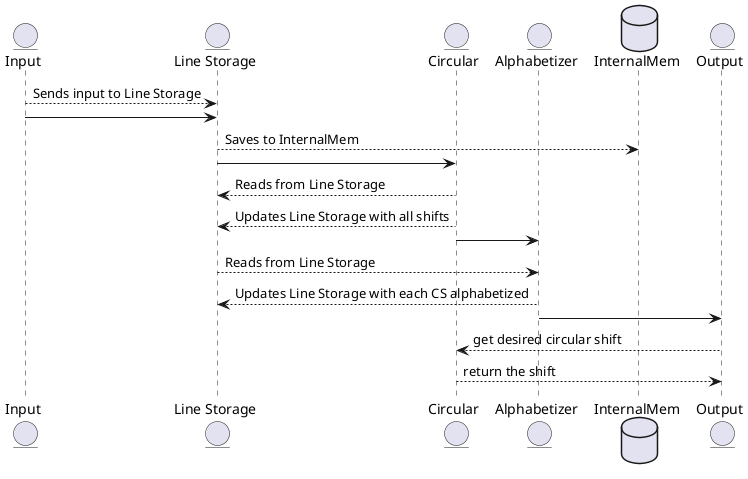 @startuml
entity Input as Input
entity "Line Storage" as LS 
entity Circular as CS
entity Alphabetizer as Alpha
database InternalMem as Mem
entity Output as Out

Input --> LS : Sends input to Line Storage
Input -> LS
LS --> Mem : Saves to InternalMem
LS -> CS
CS --> LS : Reads from Line Storage
CS --> LS : Updates Line Storage with all shifts
CS -> Alpha
LS --> Alpha : Reads from Line Storage
Alpha --> LS : Updates Line Storage with each CS alphabetized
Alpha -> Out
Out --> CS : get desired circular shift
CS --> Out : return the shift

@enduml